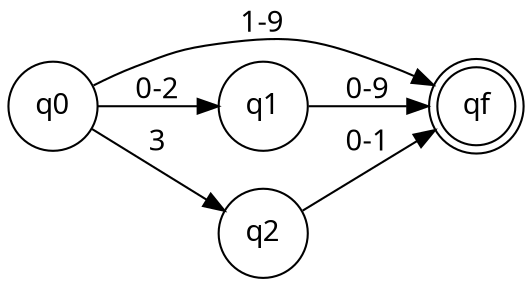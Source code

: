 digraph intday {
	rankdir=LR;
    graph [fontname = "DIN"];
    node  [fontname = "DIN"];
    edge  [fontname = "DIN"];
	node [shape = doublecircle]; qf;
	node [shape = circle];

	q0 -> qf [ label = "1-9" ];
	q0 -> q1 [ label = "0-2" ];
	q0 -> q2 [ label = "3" ];
	q1 -> qf [ label = "0-9" ];
	q2 -> qf [ label = "0-1" ];
}
